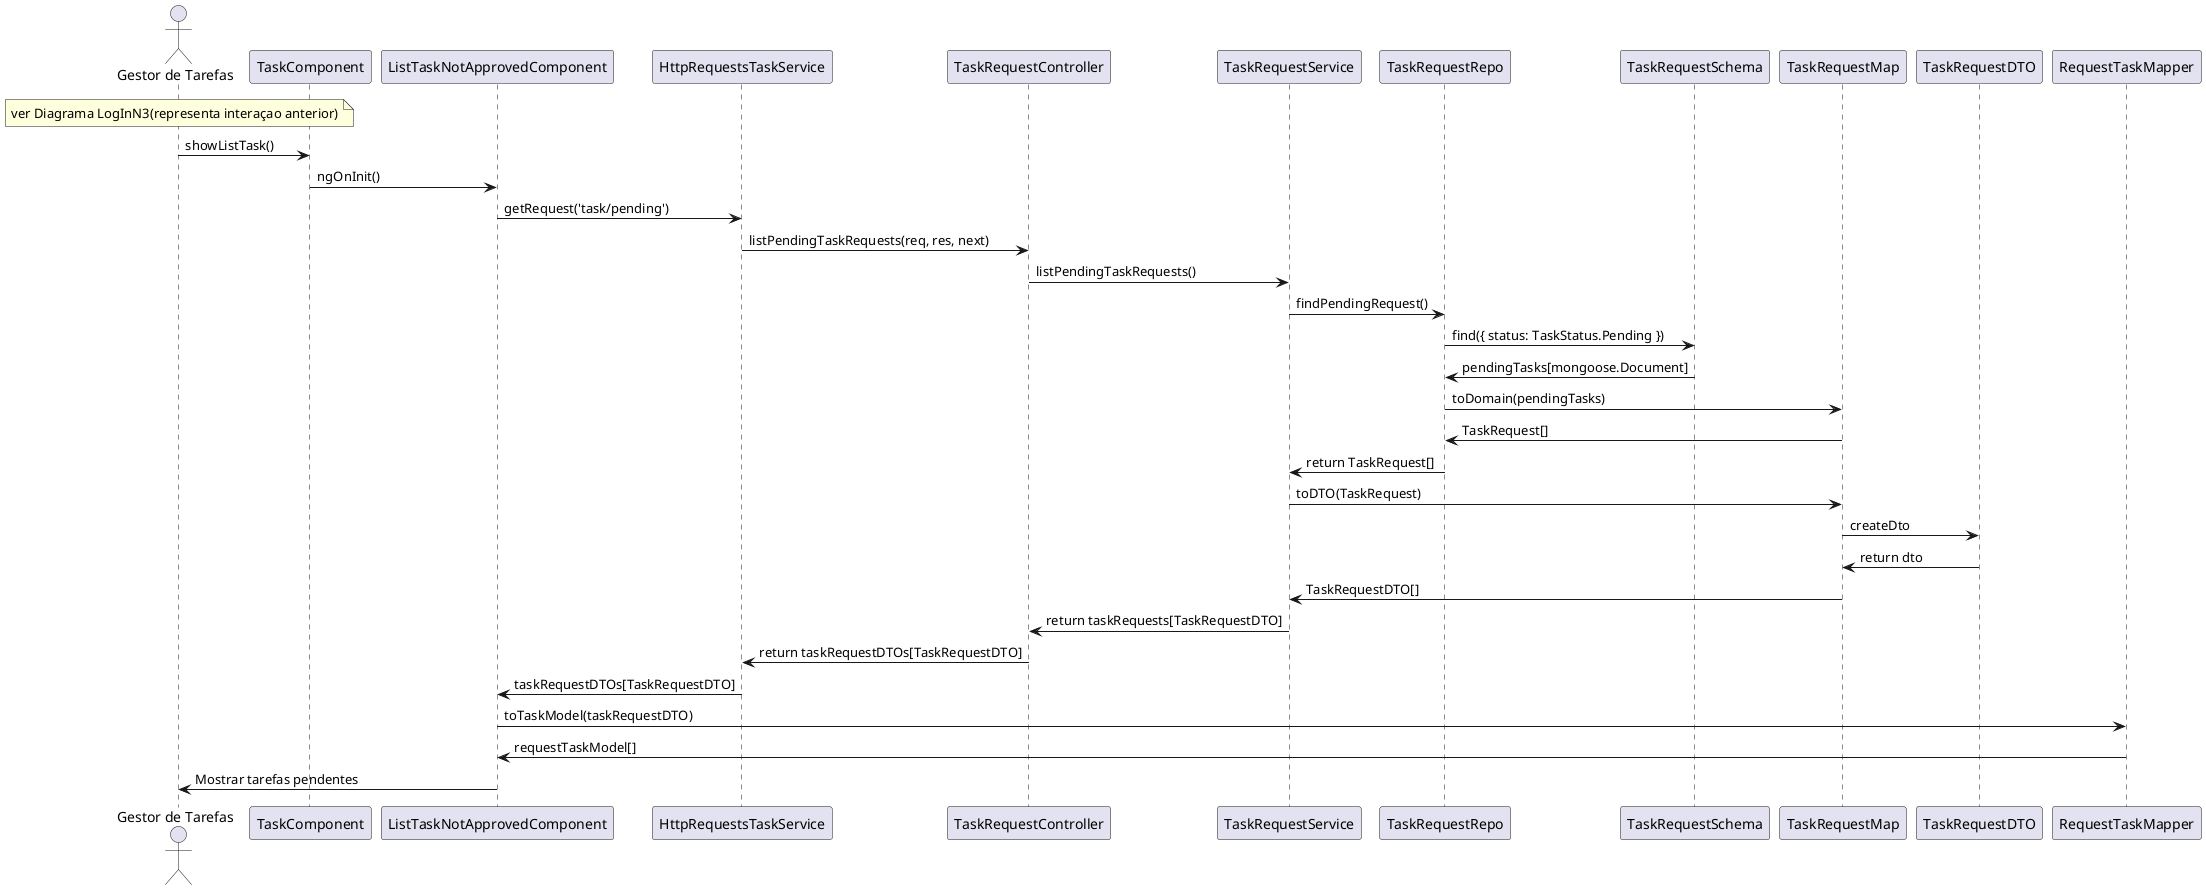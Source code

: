 @startuml

actor Gestor as "Gestor de Tarefas"
' Referência ao diagrama anterior
note over "Gestor"
  ver Diagrama LogInN3(representa interaçao anterior)
end note

Gestor -> TaskComponent : showListTask()
TaskComponent -> ListTaskNotApprovedComponent : ngOnInit()
ListTaskNotApprovedComponent -> HttpRequestsTaskService : getRequest('task/pending')
HttpRequestsTaskService -> TaskRequestController : listPendingTaskRequests(req, res, next)
TaskRequestController -> TaskRequestService : listPendingTaskRequests()
TaskRequestService -> TaskRequestRepo : findPendingRequest()
TaskRequestRepo -> TaskRequestSchema : find({ status: TaskStatus.Pending })
TaskRequestSchema -> TaskRequestRepo : pendingTasks[mongoose.Document]
TaskRequestRepo -> TaskRequestMap : toDomain(pendingTasks)
TaskRequestMap -> TaskRequestRepo : TaskRequest[]
TaskRequestRepo -> TaskRequestService : return TaskRequest[]
TaskRequestService -> TaskRequestMap : toDTO(TaskRequest)
TaskRequestMap -> TaskRequestDTO : createDto
TaskRequestDTO -> TaskRequestMap : return dto
TaskRequestMap -> TaskRequestService : TaskRequestDTO[]
TaskRequestService -> TaskRequestController : return taskRequests[TaskRequestDTO]
TaskRequestController -> HttpRequestsTaskService : return taskRequestDTOs[TaskRequestDTO]
HttpRequestsTaskService -> ListTaskNotApprovedComponent : taskRequestDTOs[TaskRequestDTO]
ListTaskNotApprovedComponent -> RequestTaskMapper : toTaskModel(taskRequestDTO)
RequestTaskMapper -> ListTaskNotApprovedComponent : requestTaskModel[]
ListTaskNotApprovedComponent -> Gestor : Mostrar tarefas pendentes

@enduml

